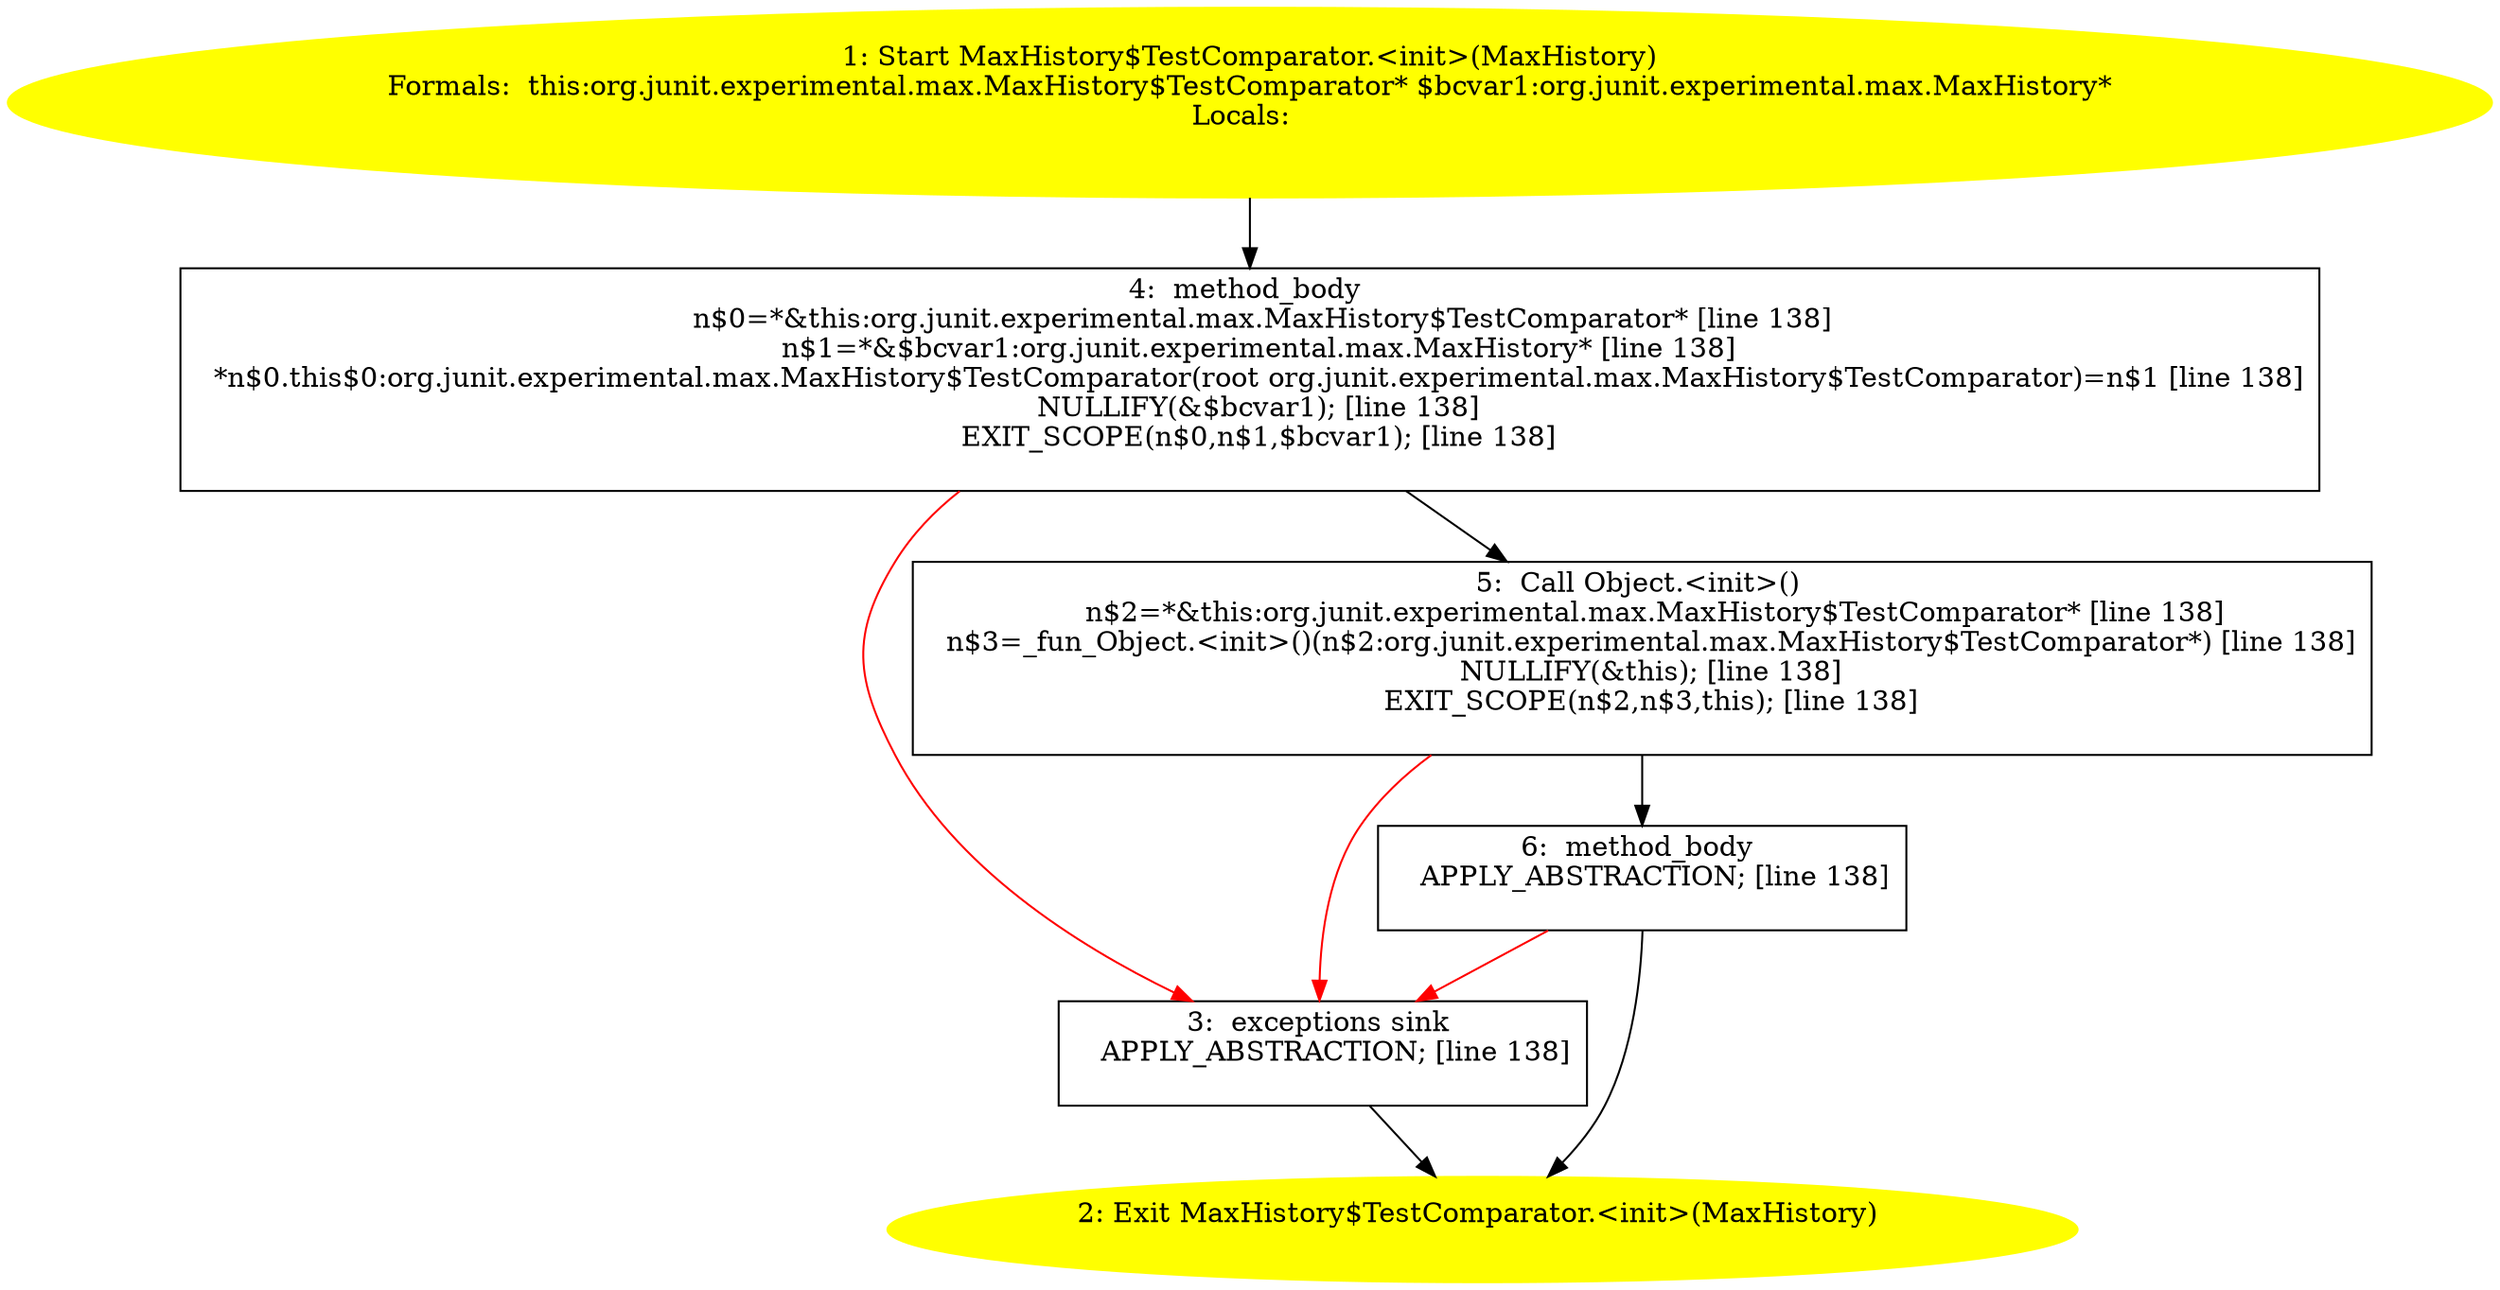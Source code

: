 /* @generated */
digraph cfg {
"org.junit.experimental.max.MaxHistory$TestComparator.<init>(org.junit.experimental.max.MaxHistory).db7a4bf5b4134e893c9bf96bac981b49_1" [label="1: Start MaxHistory$TestComparator.<init>(MaxHistory)\nFormals:  this:org.junit.experimental.max.MaxHistory$TestComparator* $bcvar1:org.junit.experimental.max.MaxHistory*\nLocals:  \n  " color=yellow style=filled]
	

	 "org.junit.experimental.max.MaxHistory$TestComparator.<init>(org.junit.experimental.max.MaxHistory).db7a4bf5b4134e893c9bf96bac981b49_1" -> "org.junit.experimental.max.MaxHistory$TestComparator.<init>(org.junit.experimental.max.MaxHistory).db7a4bf5b4134e893c9bf96bac981b49_4" ;
"org.junit.experimental.max.MaxHistory$TestComparator.<init>(org.junit.experimental.max.MaxHistory).db7a4bf5b4134e893c9bf96bac981b49_2" [label="2: Exit MaxHistory$TestComparator.<init>(MaxHistory) \n  " color=yellow style=filled]
	

"org.junit.experimental.max.MaxHistory$TestComparator.<init>(org.junit.experimental.max.MaxHistory).db7a4bf5b4134e893c9bf96bac981b49_3" [label="3:  exceptions sink \n   APPLY_ABSTRACTION; [line 138]\n " shape="box"]
	

	 "org.junit.experimental.max.MaxHistory$TestComparator.<init>(org.junit.experimental.max.MaxHistory).db7a4bf5b4134e893c9bf96bac981b49_3" -> "org.junit.experimental.max.MaxHistory$TestComparator.<init>(org.junit.experimental.max.MaxHistory).db7a4bf5b4134e893c9bf96bac981b49_2" ;
"org.junit.experimental.max.MaxHistory$TestComparator.<init>(org.junit.experimental.max.MaxHistory).db7a4bf5b4134e893c9bf96bac981b49_4" [label="4:  method_body \n   n$0=*&this:org.junit.experimental.max.MaxHistory$TestComparator* [line 138]\n  n$1=*&$bcvar1:org.junit.experimental.max.MaxHistory* [line 138]\n  *n$0.this$0:org.junit.experimental.max.MaxHistory$TestComparator(root org.junit.experimental.max.MaxHistory$TestComparator)=n$1 [line 138]\n  NULLIFY(&$bcvar1); [line 138]\n  EXIT_SCOPE(n$0,n$1,$bcvar1); [line 138]\n " shape="box"]
	

	 "org.junit.experimental.max.MaxHistory$TestComparator.<init>(org.junit.experimental.max.MaxHistory).db7a4bf5b4134e893c9bf96bac981b49_4" -> "org.junit.experimental.max.MaxHistory$TestComparator.<init>(org.junit.experimental.max.MaxHistory).db7a4bf5b4134e893c9bf96bac981b49_5" ;
	 "org.junit.experimental.max.MaxHistory$TestComparator.<init>(org.junit.experimental.max.MaxHistory).db7a4bf5b4134e893c9bf96bac981b49_4" -> "org.junit.experimental.max.MaxHistory$TestComparator.<init>(org.junit.experimental.max.MaxHistory).db7a4bf5b4134e893c9bf96bac981b49_3" [color="red" ];
"org.junit.experimental.max.MaxHistory$TestComparator.<init>(org.junit.experimental.max.MaxHistory).db7a4bf5b4134e893c9bf96bac981b49_5" [label="5:  Call Object.<init>() \n   n$2=*&this:org.junit.experimental.max.MaxHistory$TestComparator* [line 138]\n  n$3=_fun_Object.<init>()(n$2:org.junit.experimental.max.MaxHistory$TestComparator*) [line 138]\n  NULLIFY(&this); [line 138]\n  EXIT_SCOPE(n$2,n$3,this); [line 138]\n " shape="box"]
	

	 "org.junit.experimental.max.MaxHistory$TestComparator.<init>(org.junit.experimental.max.MaxHistory).db7a4bf5b4134e893c9bf96bac981b49_5" -> "org.junit.experimental.max.MaxHistory$TestComparator.<init>(org.junit.experimental.max.MaxHistory).db7a4bf5b4134e893c9bf96bac981b49_6" ;
	 "org.junit.experimental.max.MaxHistory$TestComparator.<init>(org.junit.experimental.max.MaxHistory).db7a4bf5b4134e893c9bf96bac981b49_5" -> "org.junit.experimental.max.MaxHistory$TestComparator.<init>(org.junit.experimental.max.MaxHistory).db7a4bf5b4134e893c9bf96bac981b49_3" [color="red" ];
"org.junit.experimental.max.MaxHistory$TestComparator.<init>(org.junit.experimental.max.MaxHistory).db7a4bf5b4134e893c9bf96bac981b49_6" [label="6:  method_body \n   APPLY_ABSTRACTION; [line 138]\n " shape="box"]
	

	 "org.junit.experimental.max.MaxHistory$TestComparator.<init>(org.junit.experimental.max.MaxHistory).db7a4bf5b4134e893c9bf96bac981b49_6" -> "org.junit.experimental.max.MaxHistory$TestComparator.<init>(org.junit.experimental.max.MaxHistory).db7a4bf5b4134e893c9bf96bac981b49_2" ;
	 "org.junit.experimental.max.MaxHistory$TestComparator.<init>(org.junit.experimental.max.MaxHistory).db7a4bf5b4134e893c9bf96bac981b49_6" -> "org.junit.experimental.max.MaxHistory$TestComparator.<init>(org.junit.experimental.max.MaxHistory).db7a4bf5b4134e893c9bf96bac981b49_3" [color="red" ];
}

